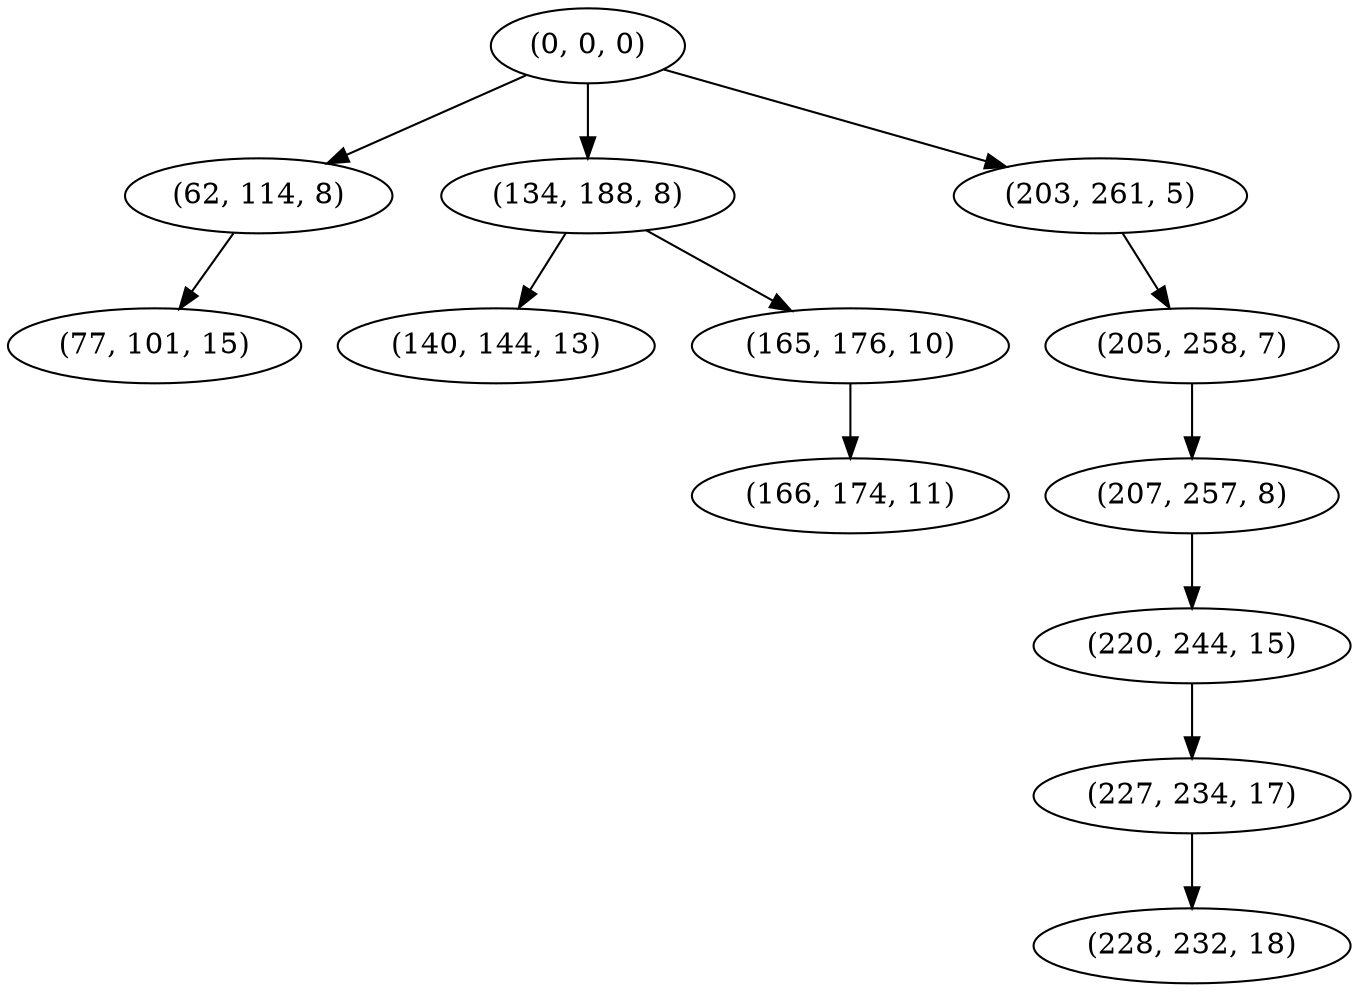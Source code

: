 digraph tree {
    "(0, 0, 0)";
    "(62, 114, 8)";
    "(77, 101, 15)";
    "(134, 188, 8)";
    "(140, 144, 13)";
    "(165, 176, 10)";
    "(166, 174, 11)";
    "(203, 261, 5)";
    "(205, 258, 7)";
    "(207, 257, 8)";
    "(220, 244, 15)";
    "(227, 234, 17)";
    "(228, 232, 18)";
    "(0, 0, 0)" -> "(62, 114, 8)";
    "(0, 0, 0)" -> "(134, 188, 8)";
    "(0, 0, 0)" -> "(203, 261, 5)";
    "(62, 114, 8)" -> "(77, 101, 15)";
    "(134, 188, 8)" -> "(140, 144, 13)";
    "(134, 188, 8)" -> "(165, 176, 10)";
    "(165, 176, 10)" -> "(166, 174, 11)";
    "(203, 261, 5)" -> "(205, 258, 7)";
    "(205, 258, 7)" -> "(207, 257, 8)";
    "(207, 257, 8)" -> "(220, 244, 15)";
    "(220, 244, 15)" -> "(227, 234, 17)";
    "(227, 234, 17)" -> "(228, 232, 18)";
}
